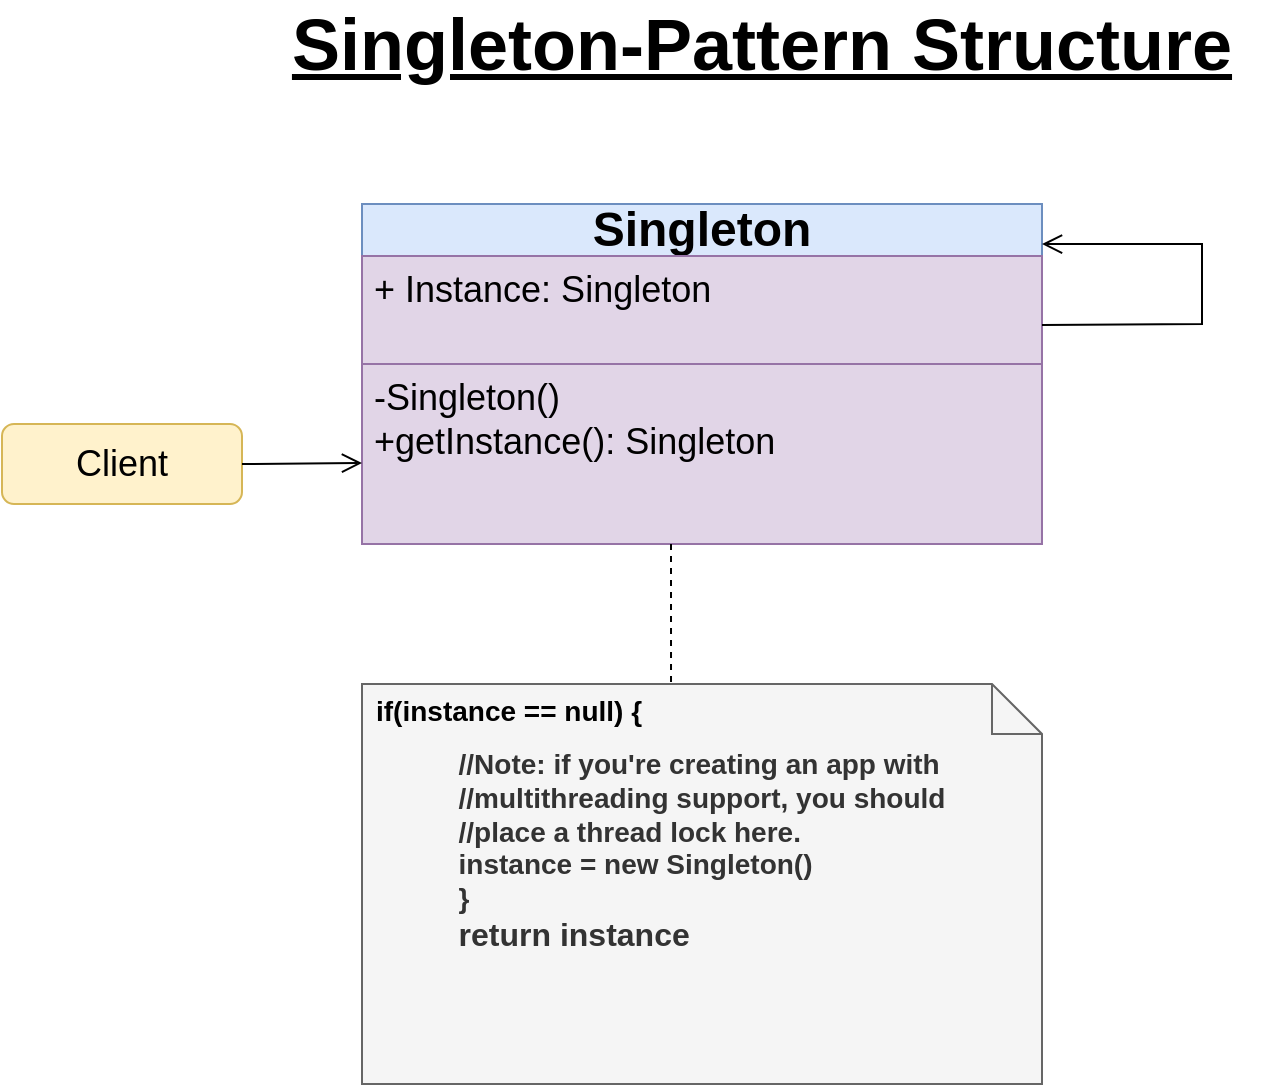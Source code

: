 <mxfile version="24.7.8">
  <diagram name="Seite-1" id="hXNfer3k4B86R3zEJu1f">
    <mxGraphModel dx="1418" dy="820" grid="1" gridSize="10" guides="1" tooltips="1" connect="1" arrows="1" fold="1" page="1" pageScale="1" pageWidth="827" pageHeight="1169" math="0" shadow="0">
      <root>
        <mxCell id="0" />
        <mxCell id="1" parent="0" />
        <mxCell id="-r-Vg8JZk8WBVHLHr1-G-5" value="&lt;b&gt;&lt;font style=&quot;font-size: 24px;&quot;&gt;Singleton&lt;/font&gt;&lt;/b&gt;" style="swimlane;fontStyle=0;childLayout=stackLayout;horizontal=1;startSize=26;fillColor=#dae8fc;horizontalStack=0;resizeParent=1;resizeParentMax=0;resizeLast=0;collapsible=1;marginBottom=0;whiteSpace=wrap;html=1;strokeColor=#6c8ebf;" parent="1" vertex="1">
          <mxGeometry x="250" y="140" width="340" height="170" as="geometry" />
        </mxCell>
        <mxCell id="-r-Vg8JZk8WBVHLHr1-G-6" value="&lt;font style=&quot;font-size: 18px;&quot;&gt;+ Instance: Singleton&lt;/font&gt;" style="text;strokeColor=#9673a6;fillColor=#e1d5e7;align=left;verticalAlign=top;spacingLeft=4;spacingRight=4;overflow=hidden;rotatable=0;points=[[0,0.5],[1,0.5]];portConstraint=eastwest;whiteSpace=wrap;html=1;" parent="-r-Vg8JZk8WBVHLHr1-G-5" vertex="1">
          <mxGeometry y="26" width="340" height="54" as="geometry" />
        </mxCell>
        <mxCell id="-r-Vg8JZk8WBVHLHr1-G-7" value="&lt;font style=&quot;font-size: 18px;&quot;&gt;-Singleton()&lt;/font&gt;&lt;div&gt;&lt;font style=&quot;font-size: 18px;&quot;&gt;+getInstance(): Singleton&lt;/font&gt;&lt;/div&gt;" style="text;strokeColor=#9673a6;fillColor=#e1d5e7;align=left;verticalAlign=top;spacingLeft=4;spacingRight=4;overflow=hidden;rotatable=0;points=[[0,0.5],[1,0.5]];portConstraint=eastwest;whiteSpace=wrap;html=1;" parent="-r-Vg8JZk8WBVHLHr1-G-5" vertex="1">
          <mxGeometry y="80" width="340" height="90" as="geometry" />
        </mxCell>
        <mxCell id="-r-Vg8JZk8WBVHLHr1-G-9" value="&lt;font style=&quot;font-size: 18px;&quot;&gt;Client&lt;/font&gt;" style="rounded=1;whiteSpace=wrap;html=1;fillColor=#fff2cc;strokeColor=#d6b656;" parent="1" vertex="1">
          <mxGeometry x="70" y="250" width="120" height="40" as="geometry" />
        </mxCell>
        <mxCell id="-r-Vg8JZk8WBVHLHr1-G-14" value="&lt;div style=&quot;text-align: left;&quot;&gt;&lt;span style=&quot;background-color: initial;&quot;&gt;&lt;b&gt;&lt;font style=&quot;font-size: 14px;&quot;&gt;//Note: if you&#39;re creating an app with&lt;/font&gt;&lt;/b&gt;&lt;/span&gt;&lt;/div&gt;&lt;div style=&quot;text-align: left;&quot;&gt;&lt;b&gt;&lt;font style=&quot;font-size: 14px;&quot;&gt;//multithreading support, you should&lt;/font&gt;&lt;/b&gt;&lt;/div&gt;&lt;div style=&quot;text-align: left;&quot;&gt;&lt;b&gt;&lt;font style=&quot;font-size: 14px;&quot;&gt;//place a thread lock here.&lt;/font&gt;&lt;/b&gt;&lt;/div&gt;&lt;div style=&quot;text-align: left;&quot;&gt;&lt;b&gt;&lt;font style=&quot;font-size: 14px;&quot;&gt;instance = new Singleton()&lt;/font&gt;&lt;/b&gt;&lt;/div&gt;&lt;div style=&quot;text-align: left;&quot;&gt;&lt;b&gt;&lt;font style=&quot;font-size: 14px;&quot;&gt;}&lt;/font&gt;&lt;/b&gt;&lt;/div&gt;&lt;div style=&quot;text-align: left;&quot;&gt;&lt;b&gt;&lt;font size=&quot;3&quot;&gt;return instance&lt;/font&gt;&lt;/b&gt;&lt;/div&gt;&lt;div&gt;&lt;br&gt;&lt;/div&gt;" style="shape=note2;boundedLbl=1;whiteSpace=wrap;html=1;size=25;verticalAlign=top;align=center;fillColor=#f5f5f5;strokeColor=#666666;fontColor=#333333;" parent="1" vertex="1">
          <mxGeometry x="250" y="380" width="340" height="200" as="geometry" />
        </mxCell>
        <mxCell id="-r-Vg8JZk8WBVHLHr1-G-15" value="if(instance == null) {" style="resizeWidth=1;part=1;strokeColor=none;fillColor=none;align=left;spacingLeft=5;fontStyle=1;fontSize=14;" parent="-r-Vg8JZk8WBVHLHr1-G-14" vertex="1">
          <mxGeometry width="340.0" height="25" relative="1" as="geometry" />
        </mxCell>
        <mxCell id="-r-Vg8JZk8WBVHLHr1-G-16" value="" style="endArrow=none;dashed=1;html=1;rounded=0;entryX=0.165;entryY=1.033;entryDx=0;entryDy=0;entryPerimeter=0;exitX=0.181;exitY=0.08;exitDx=0;exitDy=0;exitPerimeter=0;" parent="1" edge="1">
          <mxGeometry width="50" height="50" relative="1" as="geometry">
            <mxPoint x="404.51" y="379.03" as="sourcePoint" />
            <mxPoint x="404.5" y="310" as="targetPoint" />
          </mxGeometry>
        </mxCell>
        <mxCell id="-r-Vg8JZk8WBVHLHr1-G-17" value="&lt;font style=&quot;font-size: 36px;&quot;&gt;&lt;b style=&quot;&quot;&gt;&lt;u style=&quot;&quot;&gt;Singleton-Pattern Structure&lt;/u&gt;&lt;/b&gt;&lt;/font&gt;" style="text;html=1;align=center;verticalAlign=middle;whiteSpace=wrap;rounded=0;" parent="1" vertex="1">
          <mxGeometry x="200" y="40" width="500" height="40" as="geometry" />
        </mxCell>
        <mxCell id="-r-Vg8JZk8WBVHLHr1-G-21" value="" style="endArrow=open;startArrow=none;endFill=0;startFill=0;endSize=8;html=1;verticalAlign=bottom;labelBackgroundColor=none;strokeWidth=1;rounded=0;exitX=1;exitY=0.5;exitDx=0;exitDy=0;" parent="1" source="-r-Vg8JZk8WBVHLHr1-G-9" edge="1">
          <mxGeometry width="160" relative="1" as="geometry">
            <mxPoint x="210" y="280" as="sourcePoint" />
            <mxPoint x="250" y="269.5" as="targetPoint" />
          </mxGeometry>
        </mxCell>
        <mxCell id="-r-Vg8JZk8WBVHLHr1-G-22" value="" style="endArrow=open;startArrow=none;endFill=0;startFill=0;endSize=8;html=1;verticalAlign=bottom;labelBackgroundColor=none;strokeWidth=1;rounded=0;exitX=1;exitY=0.5;exitDx=0;exitDy=0;entryX=1;entryY=0.118;entryDx=0;entryDy=0;entryPerimeter=0;" parent="1" target="-r-Vg8JZk8WBVHLHr1-G-5" edge="1">
          <mxGeometry width="160" relative="1" as="geometry">
            <mxPoint x="590" y="200.5" as="sourcePoint" />
            <mxPoint x="660" y="150" as="targetPoint" />
            <Array as="points">
              <mxPoint x="670" y="200" />
              <mxPoint x="670" y="160" />
            </Array>
          </mxGeometry>
        </mxCell>
      </root>
    </mxGraphModel>
  </diagram>
</mxfile>
